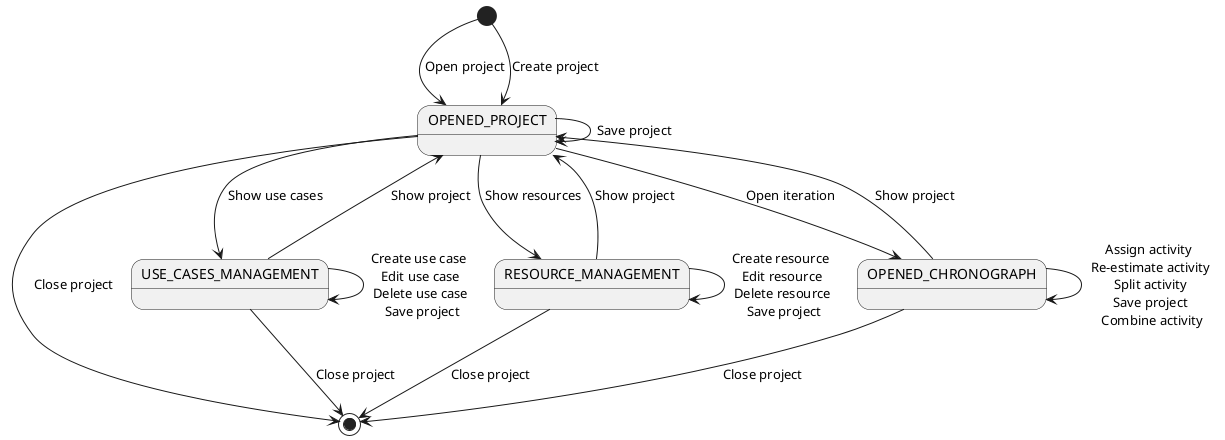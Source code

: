 @startuml

[*] --> OPENED_PROJECT : Open project
OPENED_PROJECT --> [*] : Close project
USE_CASES_MANAGEMENT --> [*] : Close project
RESOURCE_MANAGEMENT --> [*] : Close project
OPENED_CHRONOGRAPH --> [*] : Close project

[*] --> OPENED_PROJECT : Create project
OPENED_PROJECT --> OPENED_PROJECT : Save project
OPENED_PROJECT --> USE_CASES_MANAGEMENT : Show use cases
USE_CASES_MANAGEMENT --> USE_CASES_MANAGEMENT : Create use case \n Edit use case \n Delete use case \n Save project
USE_CASES_MANAGEMENT --> OPENED_PROJECT : Show project
OPENED_PROJECT --> RESOURCE_MANAGEMENT : Show resources
RESOURCE_MANAGEMENT --> RESOURCE_MANAGEMENT : Create resource \n Edit resource \n Delete resource \n Save project
RESOURCE_MANAGEMENT --> OPENED_PROJECT : Show project
OPENED_PROJECT --> OPENED_CHRONOGRAPH : Open iteration
OPENED_CHRONOGRAPH --> OPENED_CHRONOGRAPH : Assign activity \n Re-estimate activity \n Split activity \n Save project \n Combine activity
OPENED_CHRONOGRAPH --> OPENED_PROJECT : Show project
@enduml